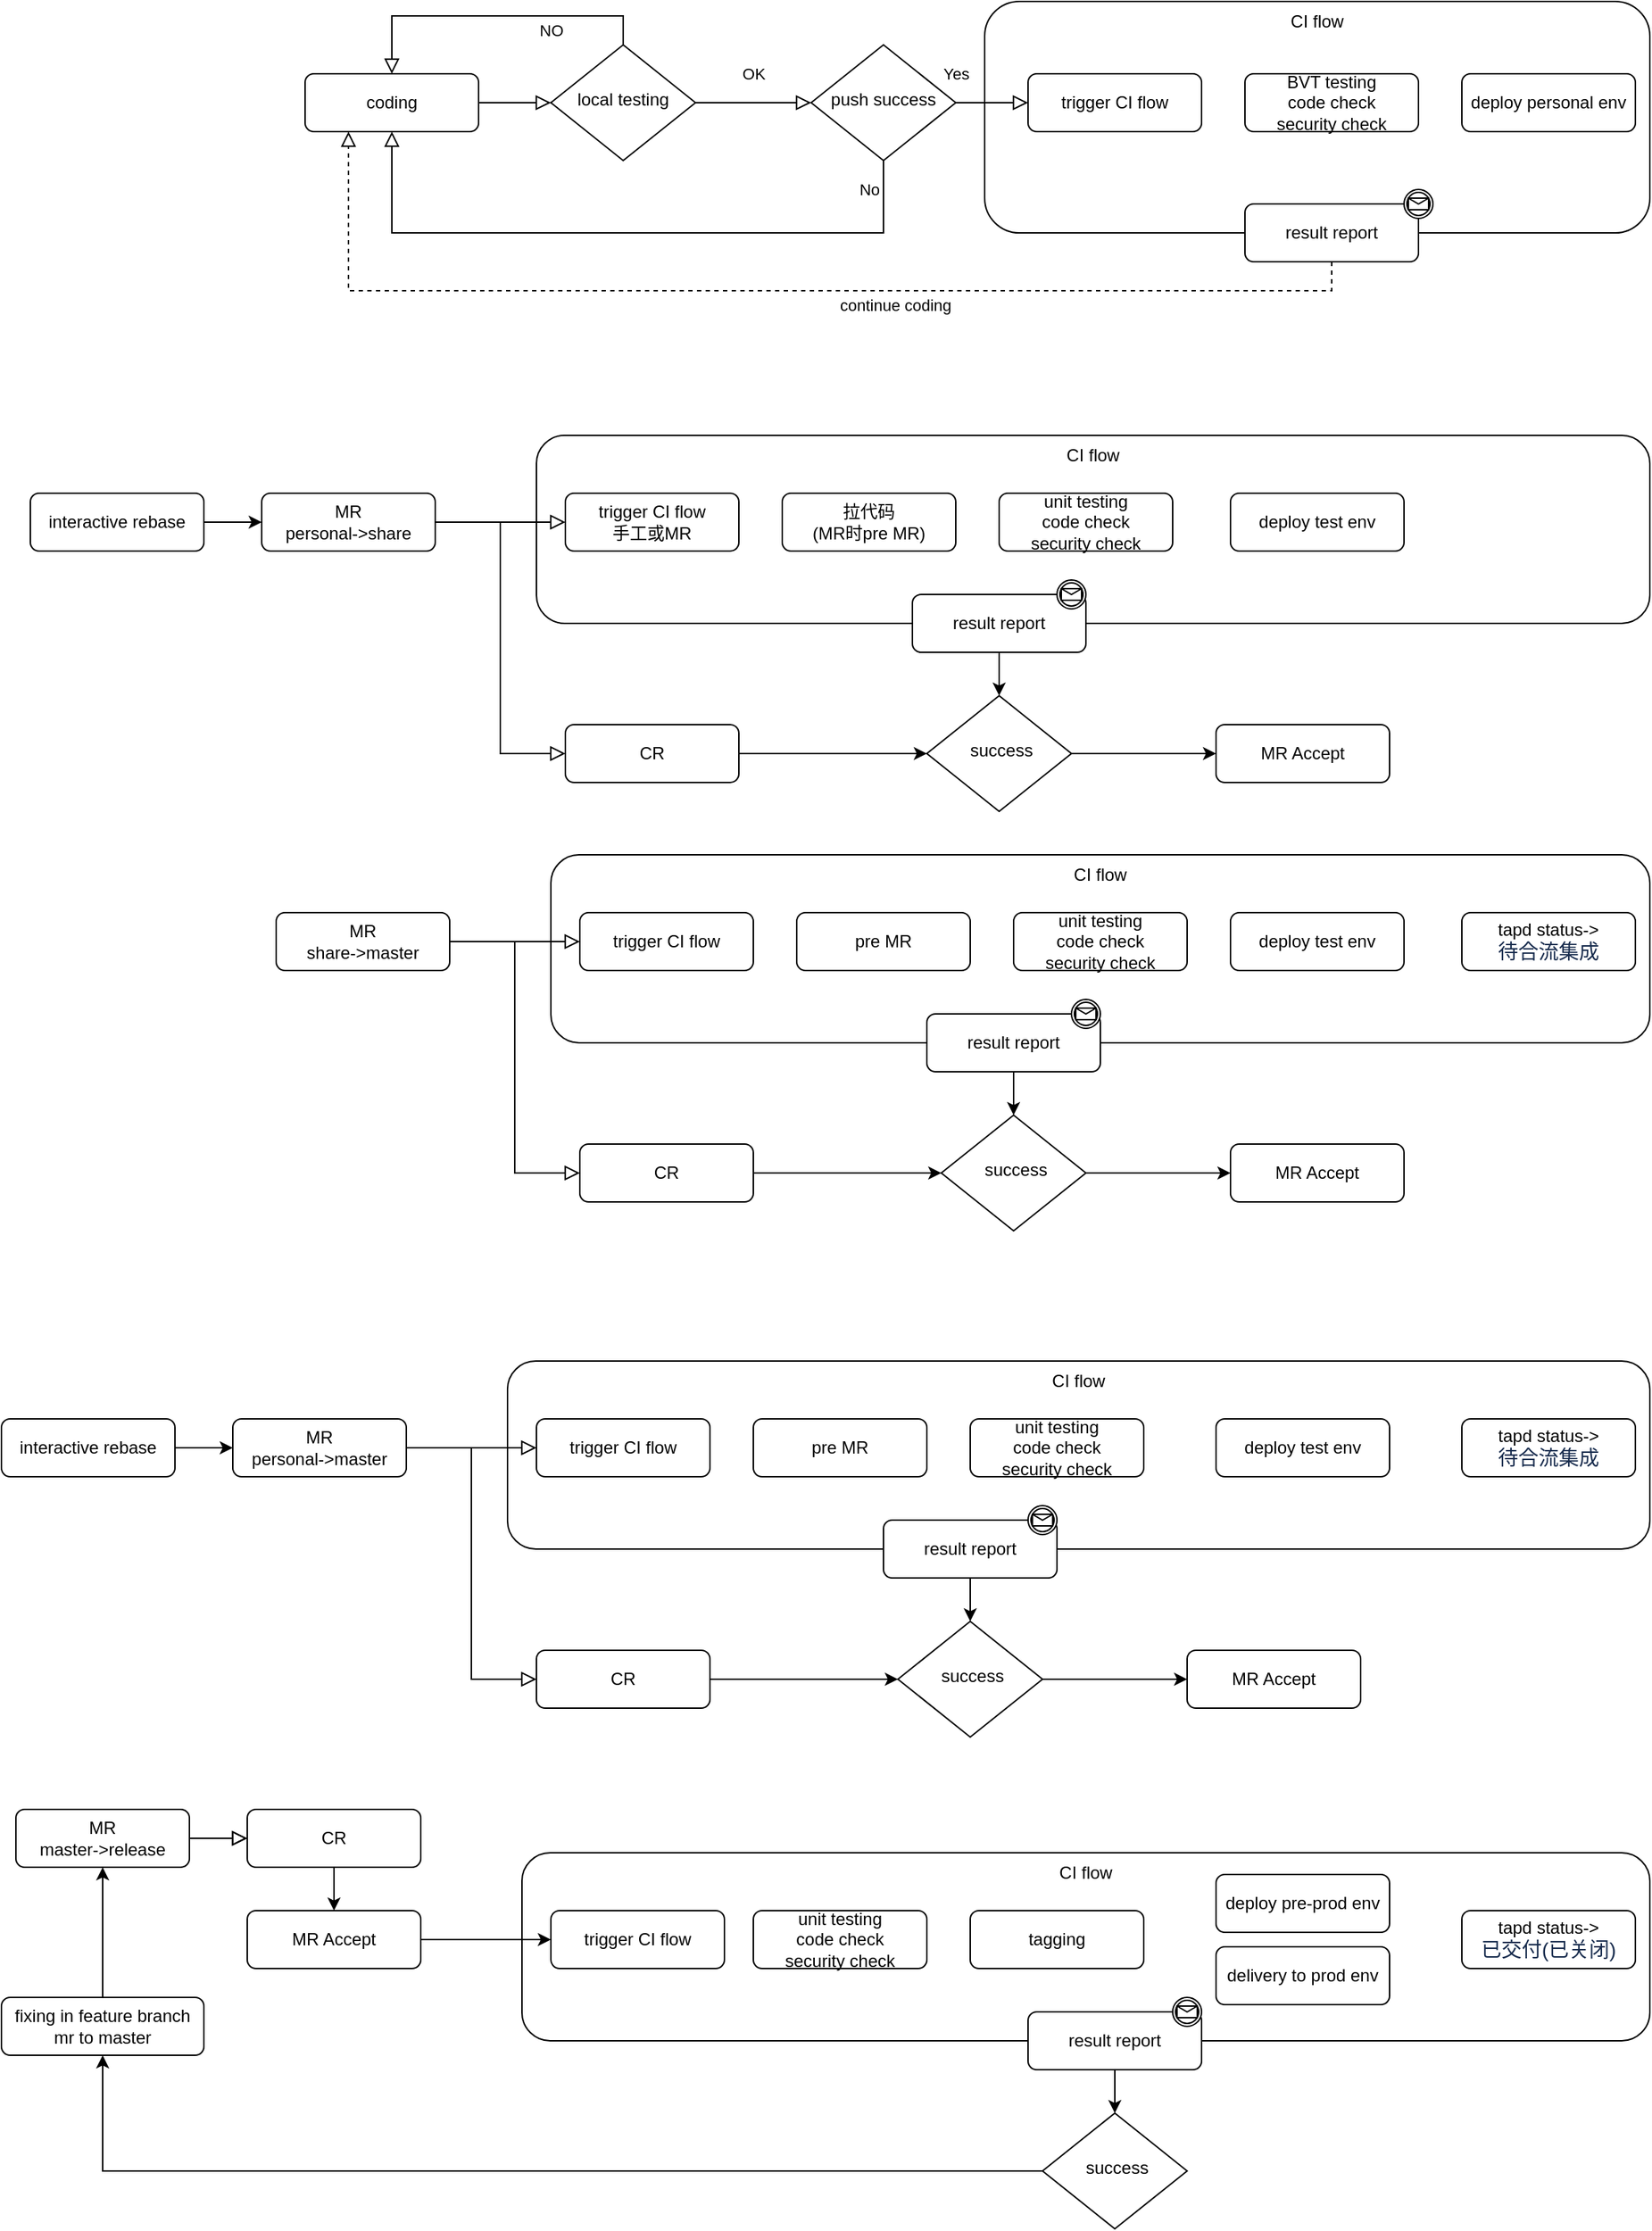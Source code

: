 <mxfile version="13.1.2" type="github" pages="2">
  <diagram id="C5RBs43oDa-KdzZeNtuy" name="Page-1">
    <mxGraphModel dx="2253" dy="692" grid="1" gridSize="10" guides="1" tooltips="1" connect="1" arrows="1" fold="1" page="1" pageScale="1" pageWidth="827" pageHeight="1169" math="0" shadow="0">
      <root>
        <mxCell id="WIyWlLk6GJQsqaUBKTNV-0" />
        <mxCell id="WIyWlLk6GJQsqaUBKTNV-1" parent="WIyWlLk6GJQsqaUBKTNV-0" />
        <mxCell id="t_nzQwryD62VC4QIRHLn-89" value="CI flow" style="html=1;whiteSpace=wrap;rounded=1;dropTarget=0;gradientColor=none;fillColor=none;verticalAlign=top;" parent="WIyWlLk6GJQsqaUBKTNV-1" vertex="1">
          <mxGeometry x="-20" y="560" width="770" height="130" as="geometry" />
        </mxCell>
        <mxCell id="t_nzQwryD62VC4QIRHLn-107" value="CI flow" style="html=1;whiteSpace=wrap;rounded=1;dropTarget=0;gradientColor=none;fillColor=none;verticalAlign=top;" parent="WIyWlLk6GJQsqaUBKTNV-1" vertex="1">
          <mxGeometry x="-10" y="850" width="760" height="130" as="geometry" />
        </mxCell>
        <mxCell id="t_nzQwryD62VC4QIRHLn-7" value="CI flow" style="html=1;whiteSpace=wrap;rounded=1;dropTarget=0;gradientColor=none;fillColor=none;verticalAlign=top;" parent="WIyWlLk6GJQsqaUBKTNV-1" vertex="1">
          <mxGeometry x="-40" y="1200" width="790" height="130" as="geometry" />
        </mxCell>
        <mxCell id="t_nzQwryD62VC4QIRHLn-67" value="CI flow" style="html=1;whiteSpace=wrap;rounded=1;dropTarget=0;gradientColor=none;fillColor=none;verticalAlign=top;" parent="WIyWlLk6GJQsqaUBKTNV-1" vertex="1">
          <mxGeometry x="-30" y="1540" width="780" height="130" as="geometry" />
        </mxCell>
        <mxCell id="EYCDA7WUK3Sq9LTmLMJ8-7" value="continue coding" style="edgeStyle=orthogonalEdgeStyle;rounded=0;html=1;jettySize=auto;orthogonalLoop=1;fontSize=11;endArrow=block;endFill=0;endSize=8;strokeWidth=1;shadow=0;labelBackgroundColor=none;entryX=0.25;entryY=1;entryDx=0;entryDy=0;exitX=0.5;exitY=1;exitDx=0;exitDy=0;dashed=1;" parent="WIyWlLk6GJQsqaUBKTNV-1" source="EYCDA7WUK3Sq9LTmLMJ8-6" target="WIyWlLk6GJQsqaUBKTNV-3" edge="1">
          <mxGeometry x="-0.205" y="10" relative="1" as="geometry">
            <mxPoint as="offset" />
            <mxPoint x="50" y="300" as="sourcePoint" />
            <mxPoint x="-110" y="320" as="targetPoint" />
            <Array as="points">
              <mxPoint x="530" y="460" />
              <mxPoint x="-150" y="460" />
            </Array>
          </mxGeometry>
        </mxCell>
        <mxCell id="EYCDA7WUK3Sq9LTmLMJ8-3" value="CI flow" style="html=1;whiteSpace=wrap;rounded=1;dropTarget=0;gradientColor=none;fillColor=none;verticalAlign=top;" parent="WIyWlLk6GJQsqaUBKTNV-1" vertex="1">
          <mxGeometry x="290" y="260" width="460" height="160" as="geometry" />
        </mxCell>
        <mxCell id="WIyWlLk6GJQsqaUBKTNV-2" value="" style="rounded=0;html=1;jettySize=auto;orthogonalLoop=1;fontSize=11;endArrow=block;endFill=0;endSize=8;strokeWidth=1;shadow=0;labelBackgroundColor=none;edgeStyle=orthogonalEdgeStyle;" parent="WIyWlLk6GJQsqaUBKTNV-1" source="WIyWlLk6GJQsqaUBKTNV-3" target="WIyWlLk6GJQsqaUBKTNV-6" edge="1">
          <mxGeometry relative="1" as="geometry" />
        </mxCell>
        <mxCell id="WIyWlLk6GJQsqaUBKTNV-3" value="coding" style="rounded=1;whiteSpace=wrap;html=1;fontSize=12;glass=0;strokeWidth=1;shadow=0;" parent="WIyWlLk6GJQsqaUBKTNV-1" vertex="1">
          <mxGeometry x="-180" y="310" width="120" height="40" as="geometry" />
        </mxCell>
        <mxCell id="WIyWlLk6GJQsqaUBKTNV-4" value="OK" style="rounded=0;html=1;jettySize=auto;orthogonalLoop=1;fontSize=11;endArrow=block;endFill=0;endSize=8;strokeWidth=1;shadow=0;labelBackgroundColor=none;edgeStyle=orthogonalEdgeStyle;" parent="WIyWlLk6GJQsqaUBKTNV-1" source="WIyWlLk6GJQsqaUBKTNV-6" target="WIyWlLk6GJQsqaUBKTNV-10" edge="1">
          <mxGeometry y="20" relative="1" as="geometry">
            <mxPoint as="offset" />
          </mxGeometry>
        </mxCell>
        <mxCell id="WIyWlLk6GJQsqaUBKTNV-5" value="NO" style="edgeStyle=orthogonalEdgeStyle;rounded=0;html=1;jettySize=auto;orthogonalLoop=1;fontSize=11;endArrow=block;endFill=0;endSize=8;strokeWidth=1;shadow=0;labelBackgroundColor=none;entryX=0.5;entryY=0;entryDx=0;entryDy=0;exitX=0.5;exitY=0;exitDx=0;exitDy=0;" parent="WIyWlLk6GJQsqaUBKTNV-1" source="WIyWlLk6GJQsqaUBKTNV-6" target="WIyWlLk6GJQsqaUBKTNV-3" edge="1">
          <mxGeometry x="-0.364" y="10" relative="1" as="geometry">
            <mxPoint as="offset" />
            <mxPoint x="340" y="210" as="targetPoint" />
            <Array as="points">
              <mxPoint x="40" y="270" />
              <mxPoint x="-120" y="270" />
            </Array>
          </mxGeometry>
        </mxCell>
        <mxCell id="WIyWlLk6GJQsqaUBKTNV-6" value="local testing" style="rhombus;whiteSpace=wrap;html=1;shadow=0;fontFamily=Helvetica;fontSize=12;align=center;strokeWidth=1;spacing=6;spacingTop=-4;" parent="WIyWlLk6GJQsqaUBKTNV-1" vertex="1">
          <mxGeometry x="-10" y="290" width="100" height="80" as="geometry" />
        </mxCell>
        <mxCell id="WIyWlLk6GJQsqaUBKTNV-8" value="No" style="rounded=0;html=1;jettySize=auto;orthogonalLoop=1;fontSize=11;endArrow=block;endFill=0;endSize=8;strokeWidth=1;shadow=0;labelBackgroundColor=none;edgeStyle=orthogonalEdgeStyle;" parent="WIyWlLk6GJQsqaUBKTNV-1" source="WIyWlLk6GJQsqaUBKTNV-10" edge="1">
          <mxGeometry x="-0.913" y="-10" relative="1" as="geometry">
            <mxPoint as="offset" />
            <mxPoint x="-120" y="350" as="targetPoint" />
            <Array as="points">
              <mxPoint x="220" y="420" />
              <mxPoint x="-120" y="420" />
            </Array>
          </mxGeometry>
        </mxCell>
        <mxCell id="WIyWlLk6GJQsqaUBKTNV-9" value="Yes" style="edgeStyle=orthogonalEdgeStyle;rounded=0;html=1;jettySize=auto;orthogonalLoop=1;fontSize=11;endArrow=block;endFill=0;endSize=8;strokeWidth=1;shadow=0;labelBackgroundColor=none;" parent="WIyWlLk6GJQsqaUBKTNV-1" source="WIyWlLk6GJQsqaUBKTNV-10" target="WIyWlLk6GJQsqaUBKTNV-12" edge="1">
          <mxGeometry x="-1" y="20" relative="1" as="geometry">
            <mxPoint as="offset" />
          </mxGeometry>
        </mxCell>
        <mxCell id="WIyWlLk6GJQsqaUBKTNV-10" value="push success" style="rhombus;whiteSpace=wrap;html=1;shadow=0;fontFamily=Helvetica;fontSize=12;align=center;strokeWidth=1;spacing=6;spacingTop=-4;" parent="WIyWlLk6GJQsqaUBKTNV-1" vertex="1">
          <mxGeometry x="170" y="290" width="100" height="80" as="geometry" />
        </mxCell>
        <mxCell id="WIyWlLk6GJQsqaUBKTNV-12" value="trigger CI flow" style="rounded=1;whiteSpace=wrap;html=1;fontSize=12;glass=0;strokeWidth=1;shadow=0;" parent="WIyWlLk6GJQsqaUBKTNV-1" vertex="1">
          <mxGeometry x="320" y="310" width="120" height="40" as="geometry" />
        </mxCell>
        <mxCell id="EYCDA7WUK3Sq9LTmLMJ8-1" value="BVT testing&lt;br&gt;code check&lt;br&gt;security check" style="rounded=1;whiteSpace=wrap;html=1;fontSize=12;glass=0;strokeWidth=1;shadow=0;" parent="WIyWlLk6GJQsqaUBKTNV-1" vertex="1">
          <mxGeometry x="470" y="310" width="120" height="40" as="geometry" />
        </mxCell>
        <mxCell id="EYCDA7WUK3Sq9LTmLMJ8-2" value="deploy personal env" style="rounded=1;whiteSpace=wrap;html=1;fontSize=12;glass=0;strokeWidth=1;shadow=0;" parent="WIyWlLk6GJQsqaUBKTNV-1" vertex="1">
          <mxGeometry x="620" y="310" width="120" height="40" as="geometry" />
        </mxCell>
        <mxCell id="EYCDA7WUK3Sq9LTmLMJ8-6" value="result report" style="rounded=1;whiteSpace=wrap;html=1;fontSize=12;glass=0;strokeWidth=1;shadow=0;" parent="WIyWlLk6GJQsqaUBKTNV-1" vertex="1">
          <mxGeometry x="470" y="400" width="120" height="40" as="geometry" />
        </mxCell>
        <mxCell id="t_nzQwryD62VC4QIRHLn-0" value="MR&lt;br&gt;personal-&amp;gt;master" style="rounded=1;whiteSpace=wrap;html=1;fontSize=12;glass=0;strokeWidth=1;shadow=0;" parent="WIyWlLk6GJQsqaUBKTNV-1" vertex="1">
          <mxGeometry x="-230" y="1240" width="120" height="40" as="geometry" />
        </mxCell>
        <mxCell id="t_nzQwryD62VC4QIRHLn-42" style="edgeStyle=orthogonalEdgeStyle;rounded=0;orthogonalLoop=1;jettySize=auto;html=1;" parent="WIyWlLk6GJQsqaUBKTNV-1" source="t_nzQwryD62VC4QIRHLn-1" target="t_nzQwryD62VC4QIRHLn-39" edge="1">
          <mxGeometry relative="1" as="geometry" />
        </mxCell>
        <mxCell id="t_nzQwryD62VC4QIRHLn-1" value="CR" style="rounded=1;whiteSpace=wrap;html=1;fontSize=12;glass=0;strokeWidth=1;shadow=0;" parent="WIyWlLk6GJQsqaUBKTNV-1" vertex="1">
          <mxGeometry x="-20" y="1400" width="120" height="40" as="geometry" />
        </mxCell>
        <mxCell id="t_nzQwryD62VC4QIRHLn-2" value="trigger CI flow" style="rounded=1;whiteSpace=wrap;html=1;fontSize=12;glass=0;strokeWidth=1;shadow=0;" parent="WIyWlLk6GJQsqaUBKTNV-1" vertex="1">
          <mxGeometry x="-20" y="1240" width="120" height="40" as="geometry" />
        </mxCell>
        <mxCell id="t_nzQwryD62VC4QIRHLn-3" value="pre MR" style="rounded=1;whiteSpace=wrap;html=1;fontSize=12;glass=0;strokeWidth=1;shadow=0;" parent="WIyWlLk6GJQsqaUBKTNV-1" vertex="1">
          <mxGeometry x="130" y="1240" width="120" height="40" as="geometry" />
        </mxCell>
        <mxCell id="t_nzQwryD62VC4QIRHLn-4" value="unit testing&lt;br&gt;code check&lt;br&gt;security check" style="rounded=1;whiteSpace=wrap;html=1;fontSize=12;glass=0;strokeWidth=1;shadow=0;" parent="WIyWlLk6GJQsqaUBKTNV-1" vertex="1">
          <mxGeometry x="280" y="1240" width="120" height="40" as="geometry" />
        </mxCell>
        <mxCell id="t_nzQwryD62VC4QIRHLn-5" value="deploy test env" style="rounded=1;whiteSpace=wrap;html=1;fontSize=12;glass=0;strokeWidth=1;shadow=0;" parent="WIyWlLk6GJQsqaUBKTNV-1" vertex="1">
          <mxGeometry x="450" y="1240" width="120" height="40" as="geometry" />
        </mxCell>
        <mxCell id="t_nzQwryD62VC4QIRHLn-43" style="edgeStyle=orthogonalEdgeStyle;rounded=0;orthogonalLoop=1;jettySize=auto;html=1;" parent="WIyWlLk6GJQsqaUBKTNV-1" source="t_nzQwryD62VC4QIRHLn-6" target="t_nzQwryD62VC4QIRHLn-39" edge="1">
          <mxGeometry relative="1" as="geometry" />
        </mxCell>
        <mxCell id="t_nzQwryD62VC4QIRHLn-6" value="result report" style="rounded=1;whiteSpace=wrap;html=1;fontSize=12;glass=0;strokeWidth=1;shadow=0;" parent="WIyWlLk6GJQsqaUBKTNV-1" vertex="1">
          <mxGeometry x="220" y="1310" width="120" height="40" as="geometry" />
        </mxCell>
        <mxCell id="t_nzQwryD62VC4QIRHLn-9" value="" style="rounded=0;html=1;jettySize=auto;orthogonalLoop=1;fontSize=11;endArrow=block;endFill=0;endSize=8;strokeWidth=1;shadow=0;labelBackgroundColor=none;edgeStyle=orthogonalEdgeStyle;entryX=0;entryY=0.5;entryDx=0;entryDy=0;exitX=1;exitY=0.5;exitDx=0;exitDy=0;" parent="WIyWlLk6GJQsqaUBKTNV-1" source="t_nzQwryD62VC4QIRHLn-0" target="t_nzQwryD62VC4QIRHLn-1" edge="1">
          <mxGeometry relative="1" as="geometry">
            <mxPoint x="-50" y="950" as="sourcePoint" />
            <mxPoint y="950" as="targetPoint" />
          </mxGeometry>
        </mxCell>
        <mxCell id="t_nzQwryD62VC4QIRHLn-10" value="" style="rounded=0;html=1;jettySize=auto;orthogonalLoop=1;fontSize=11;endArrow=block;endFill=0;endSize=8;strokeWidth=1;shadow=0;labelBackgroundColor=none;edgeStyle=orthogonalEdgeStyle;exitX=1;exitY=0.5;exitDx=0;exitDy=0;" parent="WIyWlLk6GJQsqaUBKTNV-1" source="t_nzQwryD62VC4QIRHLn-0" edge="1">
          <mxGeometry relative="1" as="geometry">
            <mxPoint x="-100" y="1270" as="sourcePoint" />
            <mxPoint x="-20" y="1260" as="targetPoint" />
          </mxGeometry>
        </mxCell>
        <mxCell id="t_nzQwryD62VC4QIRHLn-12" value="" style="shape=mxgraph.bpmn.shape;html=1;verticalLabelPosition=bottom;labelBackgroundColor=#ffffff;verticalAlign=top;align=center;perimeter=ellipsePerimeter;outlineConnect=0;outline=catching;symbol=message;" parent="WIyWlLk6GJQsqaUBKTNV-1" vertex="1">
          <mxGeometry x="580" y="390" width="20" height="20" as="geometry" />
        </mxCell>
        <mxCell id="t_nzQwryD62VC4QIRHLn-13" value="" style="shape=mxgraph.bpmn.shape;html=1;verticalLabelPosition=bottom;labelBackgroundColor=#ffffff;verticalAlign=top;align=center;perimeter=ellipsePerimeter;outlineConnect=0;outline=catching;symbol=message;" parent="WIyWlLk6GJQsqaUBKTNV-1" vertex="1">
          <mxGeometry x="320" y="1300" width="20" height="20" as="geometry" />
        </mxCell>
        <mxCell id="t_nzQwryD62VC4QIRHLn-38" value="MR Accept" style="rounded=1;whiteSpace=wrap;html=1;fontSize=12;glass=0;strokeWidth=1;shadow=0;" parent="WIyWlLk6GJQsqaUBKTNV-1" vertex="1">
          <mxGeometry x="430" y="1400" width="120" height="40" as="geometry" />
        </mxCell>
        <mxCell id="t_nzQwryD62VC4QIRHLn-41" value="" style="edgeStyle=orthogonalEdgeStyle;rounded=0;orthogonalLoop=1;jettySize=auto;html=1;entryX=0;entryY=0.5;entryDx=0;entryDy=0;" parent="WIyWlLk6GJQsqaUBKTNV-1" source="t_nzQwryD62VC4QIRHLn-39" target="t_nzQwryD62VC4QIRHLn-38" edge="1">
          <mxGeometry relative="1" as="geometry">
            <mxPoint x="150" y="1420" as="targetPoint" />
          </mxGeometry>
        </mxCell>
        <mxCell id="t_nzQwryD62VC4QIRHLn-39" value="&amp;nbsp;success" style="rhombus;whiteSpace=wrap;html=1;shadow=0;fontFamily=Helvetica;fontSize=12;align=center;strokeWidth=1;spacing=6;spacingTop=-4;" parent="WIyWlLk6GJQsqaUBKTNV-1" vertex="1">
          <mxGeometry x="230" y="1380" width="100" height="80" as="geometry" />
        </mxCell>
        <mxCell id="t_nzQwryD62VC4QIRHLn-60" value="MR&lt;br&gt;master-&amp;gt;release" style="rounded=1;whiteSpace=wrap;html=1;fontSize=12;glass=0;strokeWidth=1;shadow=0;" parent="WIyWlLk6GJQsqaUBKTNV-1" vertex="1">
          <mxGeometry x="-380" y="1510" width="120" height="40" as="geometry" />
        </mxCell>
        <mxCell id="t_nzQwryD62VC4QIRHLn-63" value="trigger CI flow" style="rounded=1;whiteSpace=wrap;html=1;fontSize=12;glass=0;strokeWidth=1;shadow=0;" parent="WIyWlLk6GJQsqaUBKTNV-1" vertex="1">
          <mxGeometry x="-10" y="1580" width="120" height="40" as="geometry" />
        </mxCell>
        <mxCell id="t_nzQwryD62VC4QIRHLn-65" value="unit testing&lt;br&gt;code check&lt;br&gt;security check" style="rounded=1;whiteSpace=wrap;html=1;fontSize=12;glass=0;strokeWidth=1;shadow=0;" parent="WIyWlLk6GJQsqaUBKTNV-1" vertex="1">
          <mxGeometry x="130" y="1580" width="120" height="40" as="geometry" />
        </mxCell>
        <mxCell id="t_nzQwryD62VC4QIRHLn-66" value="deploy pre-prod env" style="rounded=1;whiteSpace=wrap;html=1;fontSize=12;glass=0;strokeWidth=1;shadow=0;" parent="WIyWlLk6GJQsqaUBKTNV-1" vertex="1">
          <mxGeometry x="450" y="1555" width="120" height="40" as="geometry" />
        </mxCell>
        <mxCell id="t_nzQwryD62VC4QIRHLn-68" style="edgeStyle=orthogonalEdgeStyle;rounded=0;orthogonalLoop=1;jettySize=auto;html=1;" parent="WIyWlLk6GJQsqaUBKTNV-1" source="t_nzQwryD62VC4QIRHLn-69" target="t_nzQwryD62VC4QIRHLn-75" edge="1">
          <mxGeometry relative="1" as="geometry" />
        </mxCell>
        <mxCell id="t_nzQwryD62VC4QIRHLn-69" value="result report" style="rounded=1;whiteSpace=wrap;html=1;fontSize=12;glass=0;strokeWidth=1;shadow=0;" parent="WIyWlLk6GJQsqaUBKTNV-1" vertex="1">
          <mxGeometry x="320" y="1650" width="120" height="40" as="geometry" />
        </mxCell>
        <mxCell id="t_nzQwryD62VC4QIRHLn-70" value="" style="rounded=0;html=1;jettySize=auto;orthogonalLoop=1;fontSize=11;endArrow=block;endFill=0;endSize=8;strokeWidth=1;shadow=0;labelBackgroundColor=none;edgeStyle=orthogonalEdgeStyle;entryX=0;entryY=0.5;entryDx=0;entryDy=0;exitX=1;exitY=0.5;exitDx=0;exitDy=0;" parent="WIyWlLk6GJQsqaUBKTNV-1" source="t_nzQwryD62VC4QIRHLn-60" target="t_nzQwryD62VC4QIRHLn-62" edge="1">
          <mxGeometry relative="1" as="geometry">
            <mxPoint x="-30" y="1220" as="sourcePoint" />
            <mxPoint x="20" y="1220" as="targetPoint" />
          </mxGeometry>
        </mxCell>
        <mxCell id="t_nzQwryD62VC4QIRHLn-72" value="" style="shape=mxgraph.bpmn.shape;html=1;verticalLabelPosition=bottom;labelBackgroundColor=#ffffff;verticalAlign=top;align=center;perimeter=ellipsePerimeter;outlineConnect=0;outline=catching;symbol=message;" parent="WIyWlLk6GJQsqaUBKTNV-1" vertex="1">
          <mxGeometry x="420" y="1640" width="20" height="20" as="geometry" />
        </mxCell>
        <mxCell id="t_nzQwryD62VC4QIRHLn-81" style="edgeStyle=orthogonalEdgeStyle;rounded=0;orthogonalLoop=1;jettySize=auto;html=1;exitX=0;exitY=0.5;exitDx=0;exitDy=0;entryX=0.5;entryY=1;entryDx=0;entryDy=0;" parent="WIyWlLk6GJQsqaUBKTNV-1" source="t_nzQwryD62VC4QIRHLn-75" target="t_nzQwryD62VC4QIRHLn-129" edge="1">
          <mxGeometry relative="1" as="geometry">
            <mxPoint x="440" y="1760" as="targetPoint" />
          </mxGeometry>
        </mxCell>
        <mxCell id="t_nzQwryD62VC4QIRHLn-75" value="&amp;nbsp;success" style="rhombus;whiteSpace=wrap;html=1;shadow=0;fontFamily=Helvetica;fontSize=12;align=center;strokeWidth=1;spacing=6;spacingTop=-4;" parent="WIyWlLk6GJQsqaUBKTNV-1" vertex="1">
          <mxGeometry x="330" y="1720" width="100" height="80" as="geometry" />
        </mxCell>
        <mxCell id="t_nzQwryD62VC4QIRHLn-80" style="edgeStyle=orthogonalEdgeStyle;rounded=0;orthogonalLoop=1;jettySize=auto;html=1;" parent="WIyWlLk6GJQsqaUBKTNV-1" source="t_nzQwryD62VC4QIRHLn-78" target="t_nzQwryD62VC4QIRHLn-0" edge="1">
          <mxGeometry relative="1" as="geometry" />
        </mxCell>
        <mxCell id="t_nzQwryD62VC4QIRHLn-78" value="interactive rebase" style="rounded=1;whiteSpace=wrap;html=1;fontSize=12;glass=0;strokeWidth=1;shadow=0;" parent="WIyWlLk6GJQsqaUBKTNV-1" vertex="1">
          <mxGeometry x="-390" y="1240" width="120" height="40" as="geometry" />
        </mxCell>
        <mxCell id="t_nzQwryD62VC4QIRHLn-82" value="MR&lt;br&gt;personal-&amp;gt;share" style="rounded=1;whiteSpace=wrap;html=1;fontSize=12;glass=0;strokeWidth=1;shadow=0;" parent="WIyWlLk6GJQsqaUBKTNV-1" vertex="1">
          <mxGeometry x="-210" y="600" width="120" height="40" as="geometry" />
        </mxCell>
        <mxCell id="t_nzQwryD62VC4QIRHLn-83" style="edgeStyle=orthogonalEdgeStyle;rounded=0;orthogonalLoop=1;jettySize=auto;html=1;" parent="WIyWlLk6GJQsqaUBKTNV-1" source="t_nzQwryD62VC4QIRHLn-84" target="t_nzQwryD62VC4QIRHLn-97" edge="1">
          <mxGeometry relative="1" as="geometry" />
        </mxCell>
        <mxCell id="t_nzQwryD62VC4QIRHLn-84" value="CR" style="rounded=1;whiteSpace=wrap;html=1;fontSize=12;glass=0;strokeWidth=1;shadow=0;" parent="WIyWlLk6GJQsqaUBKTNV-1" vertex="1">
          <mxGeometry y="760" width="120" height="40" as="geometry" />
        </mxCell>
        <mxCell id="t_nzQwryD62VC4QIRHLn-85" value="trigger CI flow&lt;br&gt;手工或MR" style="rounded=1;whiteSpace=wrap;html=1;fontSize=12;glass=0;strokeWidth=1;shadow=0;" parent="WIyWlLk6GJQsqaUBKTNV-1" vertex="1">
          <mxGeometry y="600" width="120" height="40" as="geometry" />
        </mxCell>
        <mxCell id="t_nzQwryD62VC4QIRHLn-86" value="拉代码&lt;br&gt;(MR时pre MR)" style="rounded=1;whiteSpace=wrap;html=1;fontSize=12;glass=0;strokeWidth=1;shadow=0;" parent="WIyWlLk6GJQsqaUBKTNV-1" vertex="1">
          <mxGeometry x="150" y="600" width="120" height="40" as="geometry" />
        </mxCell>
        <mxCell id="t_nzQwryD62VC4QIRHLn-87" value="unit testing&lt;br&gt;code check&lt;br&gt;security check" style="rounded=1;whiteSpace=wrap;html=1;fontSize=12;glass=0;strokeWidth=1;shadow=0;" parent="WIyWlLk6GJQsqaUBKTNV-1" vertex="1">
          <mxGeometry x="300" y="600" width="120" height="40" as="geometry" />
        </mxCell>
        <mxCell id="t_nzQwryD62VC4QIRHLn-88" value="deploy test env" style="rounded=1;whiteSpace=wrap;html=1;fontSize=12;glass=0;strokeWidth=1;shadow=0;" parent="WIyWlLk6GJQsqaUBKTNV-1" vertex="1">
          <mxGeometry x="460" y="600" width="120" height="40" as="geometry" />
        </mxCell>
        <mxCell id="t_nzQwryD62VC4QIRHLn-90" style="edgeStyle=orthogonalEdgeStyle;rounded=0;orthogonalLoop=1;jettySize=auto;html=1;" parent="WIyWlLk6GJQsqaUBKTNV-1" source="t_nzQwryD62VC4QIRHLn-91" target="t_nzQwryD62VC4QIRHLn-97" edge="1">
          <mxGeometry relative="1" as="geometry" />
        </mxCell>
        <mxCell id="t_nzQwryD62VC4QIRHLn-91" value="result report" style="rounded=1;whiteSpace=wrap;html=1;fontSize=12;glass=0;strokeWidth=1;shadow=0;" parent="WIyWlLk6GJQsqaUBKTNV-1" vertex="1">
          <mxGeometry x="240" y="670" width="120" height="40" as="geometry" />
        </mxCell>
        <mxCell id="t_nzQwryD62VC4QIRHLn-92" value="" style="rounded=0;html=1;jettySize=auto;orthogonalLoop=1;fontSize=11;endArrow=block;endFill=0;endSize=8;strokeWidth=1;shadow=0;labelBackgroundColor=none;edgeStyle=orthogonalEdgeStyle;entryX=0;entryY=0.5;entryDx=0;entryDy=0;exitX=1;exitY=0.5;exitDx=0;exitDy=0;" parent="WIyWlLk6GJQsqaUBKTNV-1" source="t_nzQwryD62VC4QIRHLn-82" target="t_nzQwryD62VC4QIRHLn-84" edge="1">
          <mxGeometry relative="1" as="geometry">
            <mxPoint x="-30" y="310" as="sourcePoint" />
            <mxPoint x="20" y="310" as="targetPoint" />
          </mxGeometry>
        </mxCell>
        <mxCell id="t_nzQwryD62VC4QIRHLn-93" value="" style="rounded=0;html=1;jettySize=auto;orthogonalLoop=1;fontSize=11;endArrow=block;endFill=0;endSize=8;strokeWidth=1;shadow=0;labelBackgroundColor=none;edgeStyle=orthogonalEdgeStyle;exitX=1;exitY=0.5;exitDx=0;exitDy=0;" parent="WIyWlLk6GJQsqaUBKTNV-1" source="t_nzQwryD62VC4QIRHLn-82" edge="1">
          <mxGeometry relative="1" as="geometry">
            <mxPoint x="-80" y="630" as="sourcePoint" />
            <mxPoint y="620" as="targetPoint" />
          </mxGeometry>
        </mxCell>
        <mxCell id="t_nzQwryD62VC4QIRHLn-94" value="" style="shape=mxgraph.bpmn.shape;html=1;verticalLabelPosition=bottom;labelBackgroundColor=#ffffff;verticalAlign=top;align=center;perimeter=ellipsePerimeter;outlineConnect=0;outline=catching;symbol=message;" parent="WIyWlLk6GJQsqaUBKTNV-1" vertex="1">
          <mxGeometry x="340" y="660" width="20" height="20" as="geometry" />
        </mxCell>
        <mxCell id="t_nzQwryD62VC4QIRHLn-95" value="MR Accept" style="rounded=1;whiteSpace=wrap;html=1;fontSize=12;glass=0;strokeWidth=1;shadow=0;" parent="WIyWlLk6GJQsqaUBKTNV-1" vertex="1">
          <mxGeometry x="450" y="760" width="120" height="40" as="geometry" />
        </mxCell>
        <mxCell id="t_nzQwryD62VC4QIRHLn-96" value="" style="edgeStyle=orthogonalEdgeStyle;rounded=0;orthogonalLoop=1;jettySize=auto;html=1;entryX=0;entryY=0.5;entryDx=0;entryDy=0;" parent="WIyWlLk6GJQsqaUBKTNV-1" source="t_nzQwryD62VC4QIRHLn-97" target="t_nzQwryD62VC4QIRHLn-95" edge="1">
          <mxGeometry relative="1" as="geometry">
            <mxPoint x="170" y="780" as="targetPoint" />
          </mxGeometry>
        </mxCell>
        <mxCell id="t_nzQwryD62VC4QIRHLn-97" value="&amp;nbsp;success" style="rhombus;whiteSpace=wrap;html=1;shadow=0;fontFamily=Helvetica;fontSize=12;align=center;strokeWidth=1;spacing=6;spacingTop=-4;" parent="WIyWlLk6GJQsqaUBKTNV-1" vertex="1">
          <mxGeometry x="250" y="740" width="100" height="80" as="geometry" />
        </mxCell>
        <mxCell id="t_nzQwryD62VC4QIRHLn-98" style="edgeStyle=orthogonalEdgeStyle;rounded=0;orthogonalLoop=1;jettySize=auto;html=1;" parent="WIyWlLk6GJQsqaUBKTNV-1" source="t_nzQwryD62VC4QIRHLn-99" target="t_nzQwryD62VC4QIRHLn-82" edge="1">
          <mxGeometry relative="1" as="geometry" />
        </mxCell>
        <mxCell id="t_nzQwryD62VC4QIRHLn-99" value="interactive rebase" style="rounded=1;whiteSpace=wrap;html=1;fontSize=12;glass=0;strokeWidth=1;shadow=0;" parent="WIyWlLk6GJQsqaUBKTNV-1" vertex="1">
          <mxGeometry x="-370" y="600" width="120" height="40" as="geometry" />
        </mxCell>
        <mxCell id="t_nzQwryD62VC4QIRHLn-100" value="MR&lt;br&gt;share-&amp;gt;master" style="rounded=1;whiteSpace=wrap;html=1;fontSize=12;glass=0;strokeWidth=1;shadow=0;" parent="WIyWlLk6GJQsqaUBKTNV-1" vertex="1">
          <mxGeometry x="-200" y="890" width="120" height="40" as="geometry" />
        </mxCell>
        <mxCell id="t_nzQwryD62VC4QIRHLn-101" style="edgeStyle=orthogonalEdgeStyle;rounded=0;orthogonalLoop=1;jettySize=auto;html=1;" parent="WIyWlLk6GJQsqaUBKTNV-1" source="t_nzQwryD62VC4QIRHLn-102" target="t_nzQwryD62VC4QIRHLn-115" edge="1">
          <mxGeometry relative="1" as="geometry" />
        </mxCell>
        <mxCell id="t_nzQwryD62VC4QIRHLn-102" value="CR" style="rounded=1;whiteSpace=wrap;html=1;fontSize=12;glass=0;strokeWidth=1;shadow=0;" parent="WIyWlLk6GJQsqaUBKTNV-1" vertex="1">
          <mxGeometry x="10" y="1050" width="120" height="40" as="geometry" />
        </mxCell>
        <mxCell id="t_nzQwryD62VC4QIRHLn-103" value="trigger CI flow" style="rounded=1;whiteSpace=wrap;html=1;fontSize=12;glass=0;strokeWidth=1;shadow=0;" parent="WIyWlLk6GJQsqaUBKTNV-1" vertex="1">
          <mxGeometry x="10" y="890" width="120" height="40" as="geometry" />
        </mxCell>
        <mxCell id="t_nzQwryD62VC4QIRHLn-104" value="pre MR" style="rounded=1;whiteSpace=wrap;html=1;fontSize=12;glass=0;strokeWidth=1;shadow=0;" parent="WIyWlLk6GJQsqaUBKTNV-1" vertex="1">
          <mxGeometry x="160" y="890" width="120" height="40" as="geometry" />
        </mxCell>
        <mxCell id="t_nzQwryD62VC4QIRHLn-105" value="unit testing&lt;br&gt;code check&lt;br&gt;security check" style="rounded=1;whiteSpace=wrap;html=1;fontSize=12;glass=0;strokeWidth=1;shadow=0;" parent="WIyWlLk6GJQsqaUBKTNV-1" vertex="1">
          <mxGeometry x="310" y="890" width="120" height="40" as="geometry" />
        </mxCell>
        <mxCell id="t_nzQwryD62VC4QIRHLn-106" value="&lt;div style=&quot;text-align: left&quot;&gt;&lt;span&gt;tapd status-&amp;gt;&lt;/span&gt;&lt;/div&gt;&lt;div style=&quot;text-align: left&quot;&gt;&lt;span style=&quot;color: rgb(23 , 43 , 77) ; font-size: 14px ; background-color: rgb(255 , 255 , 255)&quot;&gt;待合流集成&lt;/span&gt;&lt;br&gt;&lt;/div&gt;" style="rounded=1;whiteSpace=wrap;html=1;fontSize=12;glass=0;strokeWidth=1;shadow=0;" parent="WIyWlLk6GJQsqaUBKTNV-1" vertex="1">
          <mxGeometry x="620" y="890" width="120" height="40" as="geometry" />
        </mxCell>
        <mxCell id="t_nzQwryD62VC4QIRHLn-108" style="edgeStyle=orthogonalEdgeStyle;rounded=0;orthogonalLoop=1;jettySize=auto;html=1;" parent="WIyWlLk6GJQsqaUBKTNV-1" source="t_nzQwryD62VC4QIRHLn-109" target="t_nzQwryD62VC4QIRHLn-115" edge="1">
          <mxGeometry relative="1" as="geometry" />
        </mxCell>
        <mxCell id="t_nzQwryD62VC4QIRHLn-109" value="result report" style="rounded=1;whiteSpace=wrap;html=1;fontSize=12;glass=0;strokeWidth=1;shadow=0;" parent="WIyWlLk6GJQsqaUBKTNV-1" vertex="1">
          <mxGeometry x="250" y="960" width="120" height="40" as="geometry" />
        </mxCell>
        <mxCell id="t_nzQwryD62VC4QIRHLn-110" value="" style="rounded=0;html=1;jettySize=auto;orthogonalLoop=1;fontSize=11;endArrow=block;endFill=0;endSize=8;strokeWidth=1;shadow=0;labelBackgroundColor=none;edgeStyle=orthogonalEdgeStyle;entryX=0;entryY=0.5;entryDx=0;entryDy=0;exitX=1;exitY=0.5;exitDx=0;exitDy=0;" parent="WIyWlLk6GJQsqaUBKTNV-1" source="t_nzQwryD62VC4QIRHLn-100" target="t_nzQwryD62VC4QIRHLn-102" edge="1">
          <mxGeometry relative="1" as="geometry">
            <mxPoint x="-20" y="600" as="sourcePoint" />
            <mxPoint x="30" y="600" as="targetPoint" />
          </mxGeometry>
        </mxCell>
        <mxCell id="t_nzQwryD62VC4QIRHLn-111" value="" style="rounded=0;html=1;jettySize=auto;orthogonalLoop=1;fontSize=11;endArrow=block;endFill=0;endSize=8;strokeWidth=1;shadow=0;labelBackgroundColor=none;edgeStyle=orthogonalEdgeStyle;exitX=1;exitY=0.5;exitDx=0;exitDy=0;" parent="WIyWlLk6GJQsqaUBKTNV-1" source="t_nzQwryD62VC4QIRHLn-100" edge="1">
          <mxGeometry relative="1" as="geometry">
            <mxPoint x="-70" y="920" as="sourcePoint" />
            <mxPoint x="10" y="910" as="targetPoint" />
          </mxGeometry>
        </mxCell>
        <mxCell id="t_nzQwryD62VC4QIRHLn-112" value="" style="shape=mxgraph.bpmn.shape;html=1;verticalLabelPosition=bottom;labelBackgroundColor=#ffffff;verticalAlign=top;align=center;perimeter=ellipsePerimeter;outlineConnect=0;outline=catching;symbol=message;" parent="WIyWlLk6GJQsqaUBKTNV-1" vertex="1">
          <mxGeometry x="350" y="950" width="20" height="20" as="geometry" />
        </mxCell>
        <mxCell id="t_nzQwryD62VC4QIRHLn-113" value="MR Accept" style="rounded=1;whiteSpace=wrap;html=1;fontSize=12;glass=0;strokeWidth=1;shadow=0;" parent="WIyWlLk6GJQsqaUBKTNV-1" vertex="1">
          <mxGeometry x="460" y="1050" width="120" height="40" as="geometry" />
        </mxCell>
        <mxCell id="t_nzQwryD62VC4QIRHLn-114" value="" style="edgeStyle=orthogonalEdgeStyle;rounded=0;orthogonalLoop=1;jettySize=auto;html=1;entryX=0;entryY=0.5;entryDx=0;entryDy=0;" parent="WIyWlLk6GJQsqaUBKTNV-1" source="t_nzQwryD62VC4QIRHLn-115" target="t_nzQwryD62VC4QIRHLn-113" edge="1">
          <mxGeometry relative="1" as="geometry">
            <mxPoint x="180" y="1070" as="targetPoint" />
          </mxGeometry>
        </mxCell>
        <mxCell id="t_nzQwryD62VC4QIRHLn-115" value="&amp;nbsp;success" style="rhombus;whiteSpace=wrap;html=1;shadow=0;fontFamily=Helvetica;fontSize=12;align=center;strokeWidth=1;spacing=6;spacingTop=-4;" parent="WIyWlLk6GJQsqaUBKTNV-1" vertex="1">
          <mxGeometry x="260" y="1030" width="100" height="80" as="geometry" />
        </mxCell>
        <mxCell id="t_nzQwryD62VC4QIRHLn-124" value="tagging" style="rounded=1;whiteSpace=wrap;html=1;fontSize=12;glass=0;strokeWidth=1;shadow=0;" parent="WIyWlLk6GJQsqaUBKTNV-1" vertex="1">
          <mxGeometry x="280" y="1580" width="120" height="40" as="geometry" />
        </mxCell>
        <mxCell id="t_nzQwryD62VC4QIRHLn-127" style="edgeStyle=orthogonalEdgeStyle;rounded=0;orthogonalLoop=1;jettySize=auto;html=1;" parent="WIyWlLk6GJQsqaUBKTNV-1" source="t_nzQwryD62VC4QIRHLn-62" target="t_nzQwryD62VC4QIRHLn-126" edge="1">
          <mxGeometry relative="1" as="geometry" />
        </mxCell>
        <mxCell id="t_nzQwryD62VC4QIRHLn-62" value="CR" style="rounded=1;whiteSpace=wrap;html=1;fontSize=12;glass=0;strokeWidth=1;shadow=0;" parent="WIyWlLk6GJQsqaUBKTNV-1" vertex="1">
          <mxGeometry x="-220" y="1510" width="120" height="40" as="geometry" />
        </mxCell>
        <mxCell id="t_nzQwryD62VC4QIRHLn-125" value="" style="rounded=0;html=1;jettySize=auto;orthogonalLoop=1;fontSize=11;endArrow=block;endFill=0;endSize=8;strokeWidth=1;shadow=0;labelBackgroundColor=none;edgeStyle=orthogonalEdgeStyle;exitX=1;exitY=0.5;exitDx=0;exitDy=0;" parent="WIyWlLk6GJQsqaUBKTNV-1" source="t_nzQwryD62VC4QIRHLn-60" target="t_nzQwryD62VC4QIRHLn-62" edge="1">
          <mxGeometry relative="1" as="geometry">
            <mxPoint x="-260" y="1530" as="sourcePoint" />
            <mxPoint y="1530" as="targetPoint" />
          </mxGeometry>
        </mxCell>
        <mxCell id="t_nzQwryD62VC4QIRHLn-128" style="edgeStyle=orthogonalEdgeStyle;rounded=0;orthogonalLoop=1;jettySize=auto;html=1;entryX=0;entryY=0.5;entryDx=0;entryDy=0;" parent="WIyWlLk6GJQsqaUBKTNV-1" source="t_nzQwryD62VC4QIRHLn-126" target="t_nzQwryD62VC4QIRHLn-63" edge="1">
          <mxGeometry relative="1" as="geometry" />
        </mxCell>
        <mxCell id="t_nzQwryD62VC4QIRHLn-126" value="MR Accept" style="rounded=1;whiteSpace=wrap;html=1;fontSize=12;glass=0;strokeWidth=1;shadow=0;" parent="WIyWlLk6GJQsqaUBKTNV-1" vertex="1">
          <mxGeometry x="-220" y="1580" width="120" height="40" as="geometry" />
        </mxCell>
        <mxCell id="t_nzQwryD62VC4QIRHLn-132" style="edgeStyle=orthogonalEdgeStyle;rounded=0;orthogonalLoop=1;jettySize=auto;html=1;entryX=0.5;entryY=1;entryDx=0;entryDy=0;" parent="WIyWlLk6GJQsqaUBKTNV-1" source="t_nzQwryD62VC4QIRHLn-129" target="t_nzQwryD62VC4QIRHLn-60" edge="1">
          <mxGeometry relative="1" as="geometry" />
        </mxCell>
        <mxCell id="t_nzQwryD62VC4QIRHLn-129" value="fixing in feature branch&lt;br&gt;mr to master" style="rounded=1;whiteSpace=wrap;html=1;fontSize=12;glass=0;strokeWidth=1;shadow=0;" parent="WIyWlLk6GJQsqaUBKTNV-1" vertex="1">
          <mxGeometry x="-390" y="1640" width="140" height="40" as="geometry" />
        </mxCell>
        <mxCell id="t_nzQwryD62VC4QIRHLn-133" value="delivery to prod env" style="rounded=1;whiteSpace=wrap;html=1;fontSize=12;glass=0;strokeWidth=1;shadow=0;" parent="WIyWlLk6GJQsqaUBKTNV-1" vertex="1">
          <mxGeometry x="450" y="1605" width="120" height="40" as="geometry" />
        </mxCell>
        <mxCell id="t_nzQwryD62VC4QIRHLn-134" value="deploy test env" style="rounded=1;whiteSpace=wrap;html=1;fontSize=12;glass=0;strokeWidth=1;shadow=0;" parent="WIyWlLk6GJQsqaUBKTNV-1" vertex="1">
          <mxGeometry x="460" y="890" width="120" height="40" as="geometry" />
        </mxCell>
        <mxCell id="t_nzQwryD62VC4QIRHLn-136" value="tapd status-&amp;gt;&lt;br&gt;&lt;span style=&quot;color: rgb(23 , 43 , 77) ; font-size: 14px ; text-align: left ; background-color: rgb(255 , 255 , 255)&quot;&gt;待合流集成&lt;/span&gt;" style="rounded=1;whiteSpace=wrap;html=1;fontSize=12;glass=0;strokeWidth=1;shadow=0;" parent="WIyWlLk6GJQsqaUBKTNV-1" vertex="1">
          <mxGeometry x="620" y="1240" width="120" height="40" as="geometry" />
        </mxCell>
        <mxCell id="t_nzQwryD62VC4QIRHLn-137" value="tapd status-&amp;gt;&lt;br&gt;&lt;div&gt;&lt;font color=&quot;#172b4d&quot;&gt;&lt;span style=&quot;font-size: 14px ; background-color: rgb(255 , 255 , 255)&quot;&gt;已交付(已关闭)&lt;/span&gt;&lt;/font&gt;&lt;/div&gt;" style="rounded=1;whiteSpace=wrap;html=1;fontSize=12;glass=0;strokeWidth=1;shadow=0;align=center;textDirection=ltr;" parent="WIyWlLk6GJQsqaUBKTNV-1" vertex="1">
          <mxGeometry x="620" y="1580" width="120" height="40" as="geometry" />
        </mxCell>
      </root>
    </mxGraphModel>
  </diagram>
  <diagram id="V3Asu_A8PvFXlVaGFkqj" name="Page-2">
    <mxGraphModel dx="988" dy="605" grid="0" gridSize="10" guides="1" tooltips="1" connect="1" arrows="1" fold="1" page="1" pageScale="1" pageWidth="827" pageHeight="1169" math="0" shadow="0">
      <root>
        <mxCell id="pggRfybKO8Wr7rq971be-0" />
        <mxCell id="pggRfybKO8Wr7rq971be-1" parent="pggRfybKO8Wr7rq971be-0" />
        <mxCell id="26NflSNbo8WePg8rDZFo-15" value="master" style="text;html=1;align=center;verticalAlign=middle;resizable=0;points=[];autosize=1;fontStyle=1;fontSize=14;" vertex="1" parent="pggRfybKO8Wr7rq971be-1">
          <mxGeometry x="406" y="69" width="56" height="21" as="geometry" />
        </mxCell>
        <mxCell id="26NflSNbo8WePg8rDZFo-17" value="" style="shape=mxgraph.bpmn.shape;html=1;verticalLabelPosition=bottom;labelBackgroundColor=#ffffff;verticalAlign=top;align=center;perimeter=ellipsePerimeter;outlineConnect=0;outline=end;symbol=general;" vertex="1" parent="pggRfybKO8Wr7rq971be-1">
          <mxGeometry x="119" y="69" width="8" height="8" as="geometry" />
        </mxCell>
        <mxCell id="26NflSNbo8WePg8rDZFo-18" value="" style="endArrow=none;html=1;dashed=1;endFill=0;" edge="1" parent="pggRfybKO8Wr7rq971be-1" target="26NflSNbo8WePg8rDZFo-17">
          <mxGeometry width="50" height="50" relative="1" as="geometry">
            <mxPoint x="39" y="73" as="sourcePoint" />
            <mxPoint x="249" y="79" as="targetPoint" />
          </mxGeometry>
        </mxCell>
        <mxCell id="26NflSNbo8WePg8rDZFo-19" value="" style="endArrow=classic;html=1;exitX=0.5;exitY=1;exitDx=0;exitDy=0;" edge="1" parent="pggRfybKO8Wr7rq971be-1" source="26NflSNbo8WePg8rDZFo-17">
          <mxGeometry width="50" height="50" relative="1" as="geometry">
            <mxPoint x="49" y="89" as="sourcePoint" />
            <mxPoint x="159" y="139" as="targetPoint" />
          </mxGeometry>
        </mxCell>
        <mxCell id="26NflSNbo8WePg8rDZFo-20" value="feature/jersonliao_123123" style="text;html=1;align=center;verticalAlign=middle;resizable=0;points=[];autosize=1;fontStyle=1;fontSize=14;" vertex="1" parent="pggRfybKO8Wr7rq971be-1">
          <mxGeometry x="393" y="126" width="181" height="21" as="geometry" />
        </mxCell>
        <mxCell id="26NflSNbo8WePg8rDZFo-27" value="" style="shape=mxgraph.bpmn.shape;html=1;verticalLabelPosition=bottom;labelBackgroundColor=#ffffff;verticalAlign=top;align=center;perimeter=ellipsePerimeter;outlineConnect=0;outline=end;symbol=general;" vertex="1" parent="pggRfybKO8Wr7rq971be-1">
          <mxGeometry x="157" y="137" width="8" height="8" as="geometry" />
        </mxCell>
        <mxCell id="26NflSNbo8WePg8rDZFo-30" value="master" style="text;html=1;align=center;verticalAlign=middle;resizable=0;points=[];autosize=1;fontStyle=1;fontSize=14;" vertex="1" parent="pggRfybKO8Wr7rq971be-1">
          <mxGeometry x="427" y="310" width="56" height="21" as="geometry" />
        </mxCell>
        <mxCell id="26NflSNbo8WePg8rDZFo-31" value="" style="shape=mxgraph.bpmn.shape;html=1;verticalLabelPosition=bottom;labelBackgroundColor=#ffffff;verticalAlign=top;align=center;perimeter=ellipsePerimeter;outlineConnect=0;outline=end;symbol=general;" vertex="1" parent="pggRfybKO8Wr7rq971be-1">
          <mxGeometry x="140" y="310" width="8" height="8" as="geometry" />
        </mxCell>
        <mxCell id="26NflSNbo8WePg8rDZFo-32" value="" style="endArrow=none;html=1;dashed=1;endFill=0;" edge="1" parent="pggRfybKO8Wr7rq971be-1" target="26NflSNbo8WePg8rDZFo-31">
          <mxGeometry width="50" height="50" relative="1" as="geometry">
            <mxPoint x="60" y="314" as="sourcePoint" />
            <mxPoint x="270" y="320" as="targetPoint" />
          </mxGeometry>
        </mxCell>
        <mxCell id="26NflSNbo8WePg8rDZFo-33" value="" style="endArrow=classic;html=1;exitX=0.5;exitY=1;exitDx=0;exitDy=0;" edge="1" parent="pggRfybKO8Wr7rq971be-1" source="26NflSNbo8WePg8rDZFo-31">
          <mxGeometry width="50" height="50" relative="1" as="geometry">
            <mxPoint x="70" y="330" as="sourcePoint" />
            <mxPoint x="180" y="380" as="targetPoint" />
          </mxGeometry>
        </mxCell>
        <mxCell id="26NflSNbo8WePg8rDZFo-34" value="feature/jersonliao_123123" style="text;html=1;align=center;verticalAlign=middle;resizable=0;points=[];autosize=1;fontStyle=1;fontSize=14;" vertex="1" parent="pggRfybKO8Wr7rq971be-1">
          <mxGeometry x="414" y="367" width="181" height="21" as="geometry" />
        </mxCell>
        <mxCell id="26NflSNbo8WePg8rDZFo-35" value="" style="shape=mxgraph.bpmn.shape;html=1;verticalLabelPosition=bottom;labelBackgroundColor=#ffffff;verticalAlign=top;align=center;perimeter=ellipsePerimeter;outlineConnect=0;outline=end;symbol=general;" vertex="1" parent="pggRfybKO8Wr7rq971be-1">
          <mxGeometry x="178" y="378" width="8" height="8" as="geometry" />
        </mxCell>
        <mxCell id="26NflSNbo8WePg8rDZFo-41" value="" style="endArrow=none;html=1;dashed=1;endFill=0;" edge="1" parent="pggRfybKO8Wr7rq971be-1">
          <mxGeometry width="50" height="50" relative="1" as="geometry">
            <mxPoint x="188" y="381.86" as="sourcePoint" />
            <mxPoint x="268.0" y="381.86" as="targetPoint" />
          </mxGeometry>
        </mxCell>
        <mxCell id="26NflSNbo8WePg8rDZFo-36" value="" style="shape=mxgraph.bpmn.shape;html=1;verticalLabelPosition=bottom;labelBackgroundColor=#ffffff;verticalAlign=top;align=center;perimeter=ellipsePerimeter;outlineConnect=0;outline=end;symbol=general;" vertex="1" parent="pggRfybKO8Wr7rq971be-1">
          <mxGeometry x="206" y="378" width="8" height="8" as="geometry" />
        </mxCell>
        <mxCell id="26NflSNbo8WePg8rDZFo-37" value="" style="shape=mxgraph.bpmn.shape;html=1;verticalLabelPosition=bottom;labelBackgroundColor=#ffffff;verticalAlign=top;align=center;perimeter=ellipsePerimeter;outlineConnect=0;outline=end;symbol=general;" vertex="1" parent="pggRfybKO8Wr7rq971be-1">
          <mxGeometry x="232" y="378" width="8" height="8" as="geometry" />
        </mxCell>
      </root>
    </mxGraphModel>
  </diagram>
</mxfile>
